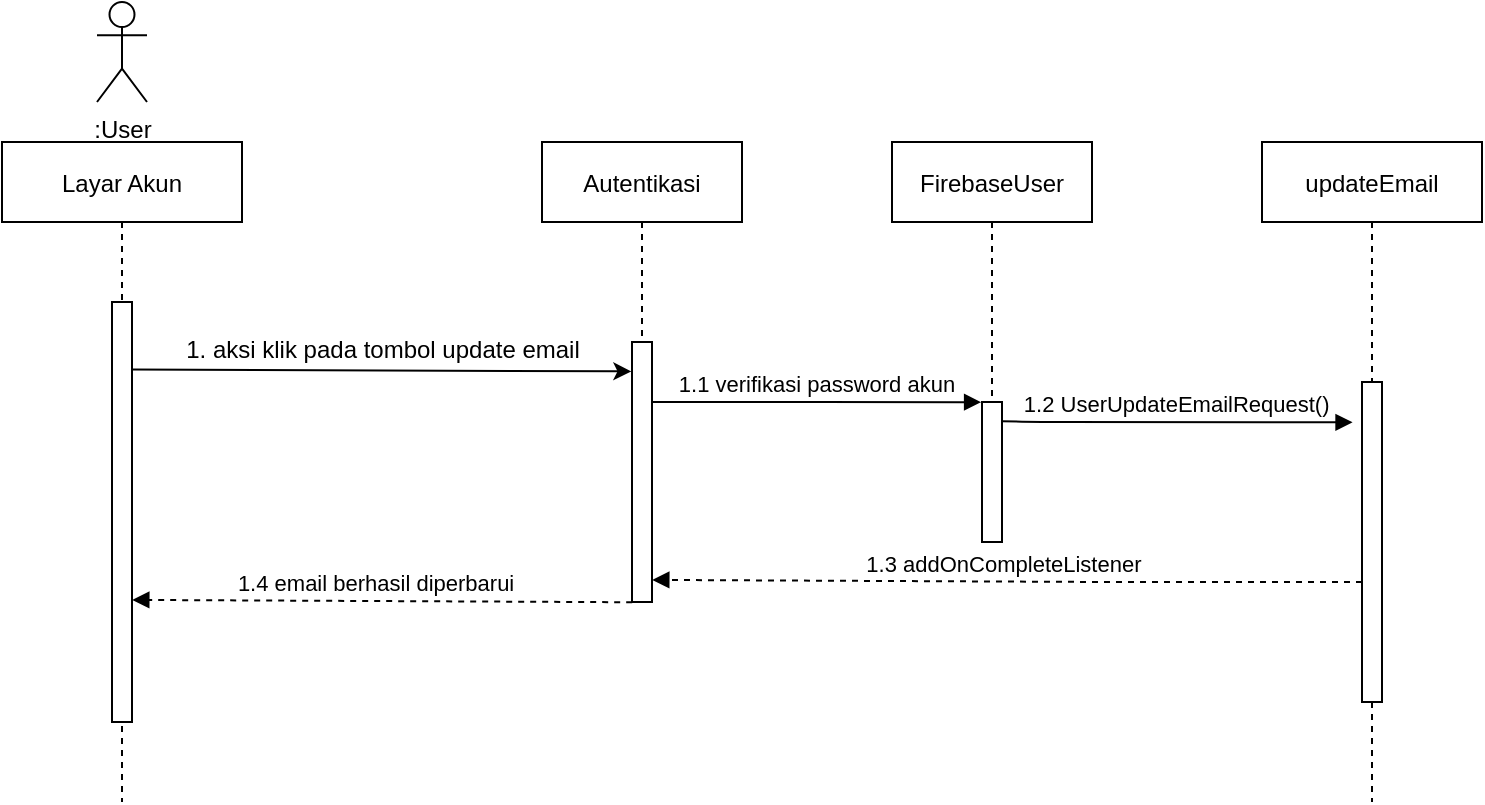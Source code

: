 <mxfile version="18.0.3" type="device"><diagram id="kgpKYQtTHZ0yAKxKKP6v" name="Page-1"><mxGraphModel dx="830" dy="487" grid="1" gridSize="10" guides="1" tooltips="1" connect="1" arrows="1" fold="1" page="1" pageScale="1" pageWidth="1169" pageHeight="1654" math="0" shadow="0"><root><mxCell id="0"/><mxCell id="1" parent="0"/><mxCell id="3nuBFxr9cyL0pnOWT2aG-1" value="Layar Akun" style="shape=umlLifeline;perimeter=lifelinePerimeter;container=1;collapsible=0;recursiveResize=0;rounded=0;shadow=0;strokeWidth=1;" parent="1" vertex="1"><mxGeometry x="40" y="110" width="120" height="330" as="geometry"/></mxCell><mxCell id="3nuBFxr9cyL0pnOWT2aG-2" value="" style="points=[];perimeter=orthogonalPerimeter;rounded=0;shadow=0;strokeWidth=1;" parent="3nuBFxr9cyL0pnOWT2aG-1" vertex="1"><mxGeometry x="55" y="80" width="10" height="210" as="geometry"/></mxCell><mxCell id="3nuBFxr9cyL0pnOWT2aG-5" value="Autentikasi" style="shape=umlLifeline;perimeter=lifelinePerimeter;container=1;collapsible=0;recursiveResize=0;rounded=0;shadow=0;strokeWidth=1;" parent="1" vertex="1"><mxGeometry x="310" y="110" width="100" height="230" as="geometry"/></mxCell><mxCell id="3nuBFxr9cyL0pnOWT2aG-6" value="" style="points=[];perimeter=orthogonalPerimeter;rounded=0;shadow=0;strokeWidth=1;" parent="3nuBFxr9cyL0pnOWT2aG-5" vertex="1"><mxGeometry x="45" y="100" width="10" height="130" as="geometry"/></mxCell><mxCell id="3nuBFxr9cyL0pnOWT2aG-8" value="1.1 verifikasi password akun" style="verticalAlign=bottom;endArrow=block;entryX=-0.044;entryY=0.001;shadow=0;strokeWidth=1;entryDx=0;entryDy=0;entryPerimeter=0;" parent="3nuBFxr9cyL0pnOWT2aG-5" target="d-2OW_0orGtFzGrd2AQe-11" edge="1"><mxGeometry relative="1" as="geometry"><mxPoint x="55" y="130" as="sourcePoint"/><mxPoint x="195" y="130.0" as="targetPoint"/><Array as="points"><mxPoint x="130" y="130"/></Array></mxGeometry></mxCell><mxCell id="d-2OW_0orGtFzGrd2AQe-2" value=":User" style="shape=umlActor;verticalLabelPosition=bottom;verticalAlign=top;html=1;outlineConnect=0;" parent="1" vertex="1"><mxGeometry x="87.5" y="40" width="25" height="50" as="geometry"/></mxCell><mxCell id="d-2OW_0orGtFzGrd2AQe-4" value="" style="endArrow=classic;html=1;rounded=0;entryX=-0.031;entryY=0.113;entryDx=0;entryDy=0;entryPerimeter=0;exitX=0.954;exitY=0.161;exitDx=0;exitDy=0;exitPerimeter=0;" parent="1" source="3nuBFxr9cyL0pnOWT2aG-2" target="3nuBFxr9cyL0pnOWT2aG-6" edge="1"><mxGeometry width="50" height="50" relative="1" as="geometry"><mxPoint x="140" y="230" as="sourcePoint"/><mxPoint x="330" y="240" as="targetPoint"/></mxGeometry></mxCell><mxCell id="d-2OW_0orGtFzGrd2AQe-7" value="&lt;span style=&quot;font-weight: normal&quot;&gt;&lt;font style=&quot;font-size: 12px&quot;&gt;1. aksi klik pada tombol update email&lt;/font&gt;&lt;/span&gt;" style="text;strokeColor=none;fillColor=none;html=1;fontSize=24;fontStyle=1;verticalAlign=middle;align=center;" parent="1" vertex="1"><mxGeometry x="180" y="190" width="100" height="40" as="geometry"/></mxCell><mxCell id="d-2OW_0orGtFzGrd2AQe-10" value="FirebaseUser" style="shape=umlLifeline;perimeter=lifelinePerimeter;container=1;collapsible=0;recursiveResize=0;rounded=0;shadow=0;strokeWidth=1;" parent="1" vertex="1"><mxGeometry x="485" y="110" width="100" height="200" as="geometry"/></mxCell><mxCell id="d-2OW_0orGtFzGrd2AQe-11" value="" style="points=[];perimeter=orthogonalPerimeter;rounded=0;shadow=0;strokeWidth=1;" parent="d-2OW_0orGtFzGrd2AQe-10" vertex="1"><mxGeometry x="45" y="130" width="10" height="70" as="geometry"/></mxCell><mxCell id="P9FHl31LlWSPJEpWCYR5-1" value="updateEmail" style="shape=umlLifeline;perimeter=lifelinePerimeter;container=1;collapsible=0;recursiveResize=0;rounded=0;shadow=0;strokeWidth=1;" parent="1" vertex="1"><mxGeometry x="670" y="110" width="110" height="330" as="geometry"/></mxCell><mxCell id="P9FHl31LlWSPJEpWCYR5-2" value="" style="points=[];perimeter=orthogonalPerimeter;rounded=0;shadow=0;strokeWidth=1;" parent="P9FHl31LlWSPJEpWCYR5-1" vertex="1"><mxGeometry x="50" y="120" width="10" height="160" as="geometry"/></mxCell><mxCell id="P9FHl31LlWSPJEpWCYR5-8" value="1.2 UserUpdateEmailRequest()" style="verticalAlign=bottom;endArrow=block;shadow=0;strokeWidth=1;entryX=0.028;entryY=0.001;entryDx=0;entryDy=0;entryPerimeter=0;exitX=0.985;exitY=0.138;exitDx=0;exitDy=0;exitPerimeter=0;" parent="1" source="d-2OW_0orGtFzGrd2AQe-11" edge="1"><mxGeometry relative="1" as="geometry"><mxPoint x="510" y="250" as="sourcePoint"/><mxPoint x="715.28" y="250.15" as="targetPoint"/><Array as="points"><mxPoint x="560" y="250"/></Array></mxGeometry></mxCell><mxCell id="Mx9yuYa8Jhxjy-T0GQSX-2" value="1.3 addOnCompleteListener " style="verticalAlign=bottom;endArrow=block;shadow=0;strokeWidth=1;dashed=1;entryX=1.015;entryY=0.915;entryDx=0;entryDy=0;entryPerimeter=0;" parent="1" target="3nuBFxr9cyL0pnOWT2aG-6" edge="1"><mxGeometry relative="1" as="geometry"><mxPoint x="720" y="330" as="sourcePoint"/><mxPoint x="370" y="330" as="targetPoint"/><Array as="points"><mxPoint x="590" y="330"/></Array></mxGeometry></mxCell><mxCell id="Mx9yuYa8Jhxjy-T0GQSX-3" value="1.4 email berhasil diperbarui  " style="verticalAlign=bottom;endArrow=block;shadow=0;strokeWidth=1;dashed=1;entryX=1.015;entryY=0.915;entryDx=0;entryDy=0;entryPerimeter=0;exitX=0.009;exitY=1.001;exitDx=0;exitDy=0;exitPerimeter=0;" parent="1" source="3nuBFxr9cyL0pnOWT2aG-6" edge="1"><mxGeometry relative="1" as="geometry"><mxPoint x="360" y="339" as="sourcePoint"/><mxPoint x="105.15" y="338.95" as="targetPoint"/><Array as="points"><mxPoint x="330" y="340"/></Array></mxGeometry></mxCell></root></mxGraphModel></diagram></mxfile>